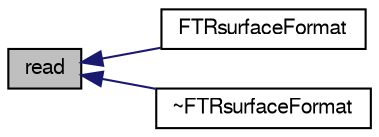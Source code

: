 digraph "read"
{
  bgcolor="transparent";
  edge [fontname="FreeSans",fontsize="10",labelfontname="FreeSans",labelfontsize="10"];
  node [fontname="FreeSans",fontsize="10",shape=record];
  rankdir="LR";
  Node171 [label="read",height=0.2,width=0.4,color="black", fillcolor="grey75", style="filled", fontcolor="black"];
  Node171 -> Node172 [dir="back",color="midnightblue",fontsize="10",style="solid",fontname="FreeSans"];
  Node172 [label="FTRsurfaceFormat",height=0.2,width=0.4,color="black",URL="$a29590.html#a3e34c439958343cb033d5d9e9658a296",tooltip="Construct from file name. "];
  Node171 -> Node173 [dir="back",color="midnightblue",fontsize="10",style="solid",fontname="FreeSans"];
  Node173 [label="~FTRsurfaceFormat",height=0.2,width=0.4,color="black",URL="$a29590.html#a4d023c58a280696917f33adbd9cc0b74",tooltip="Destructor. "];
}
